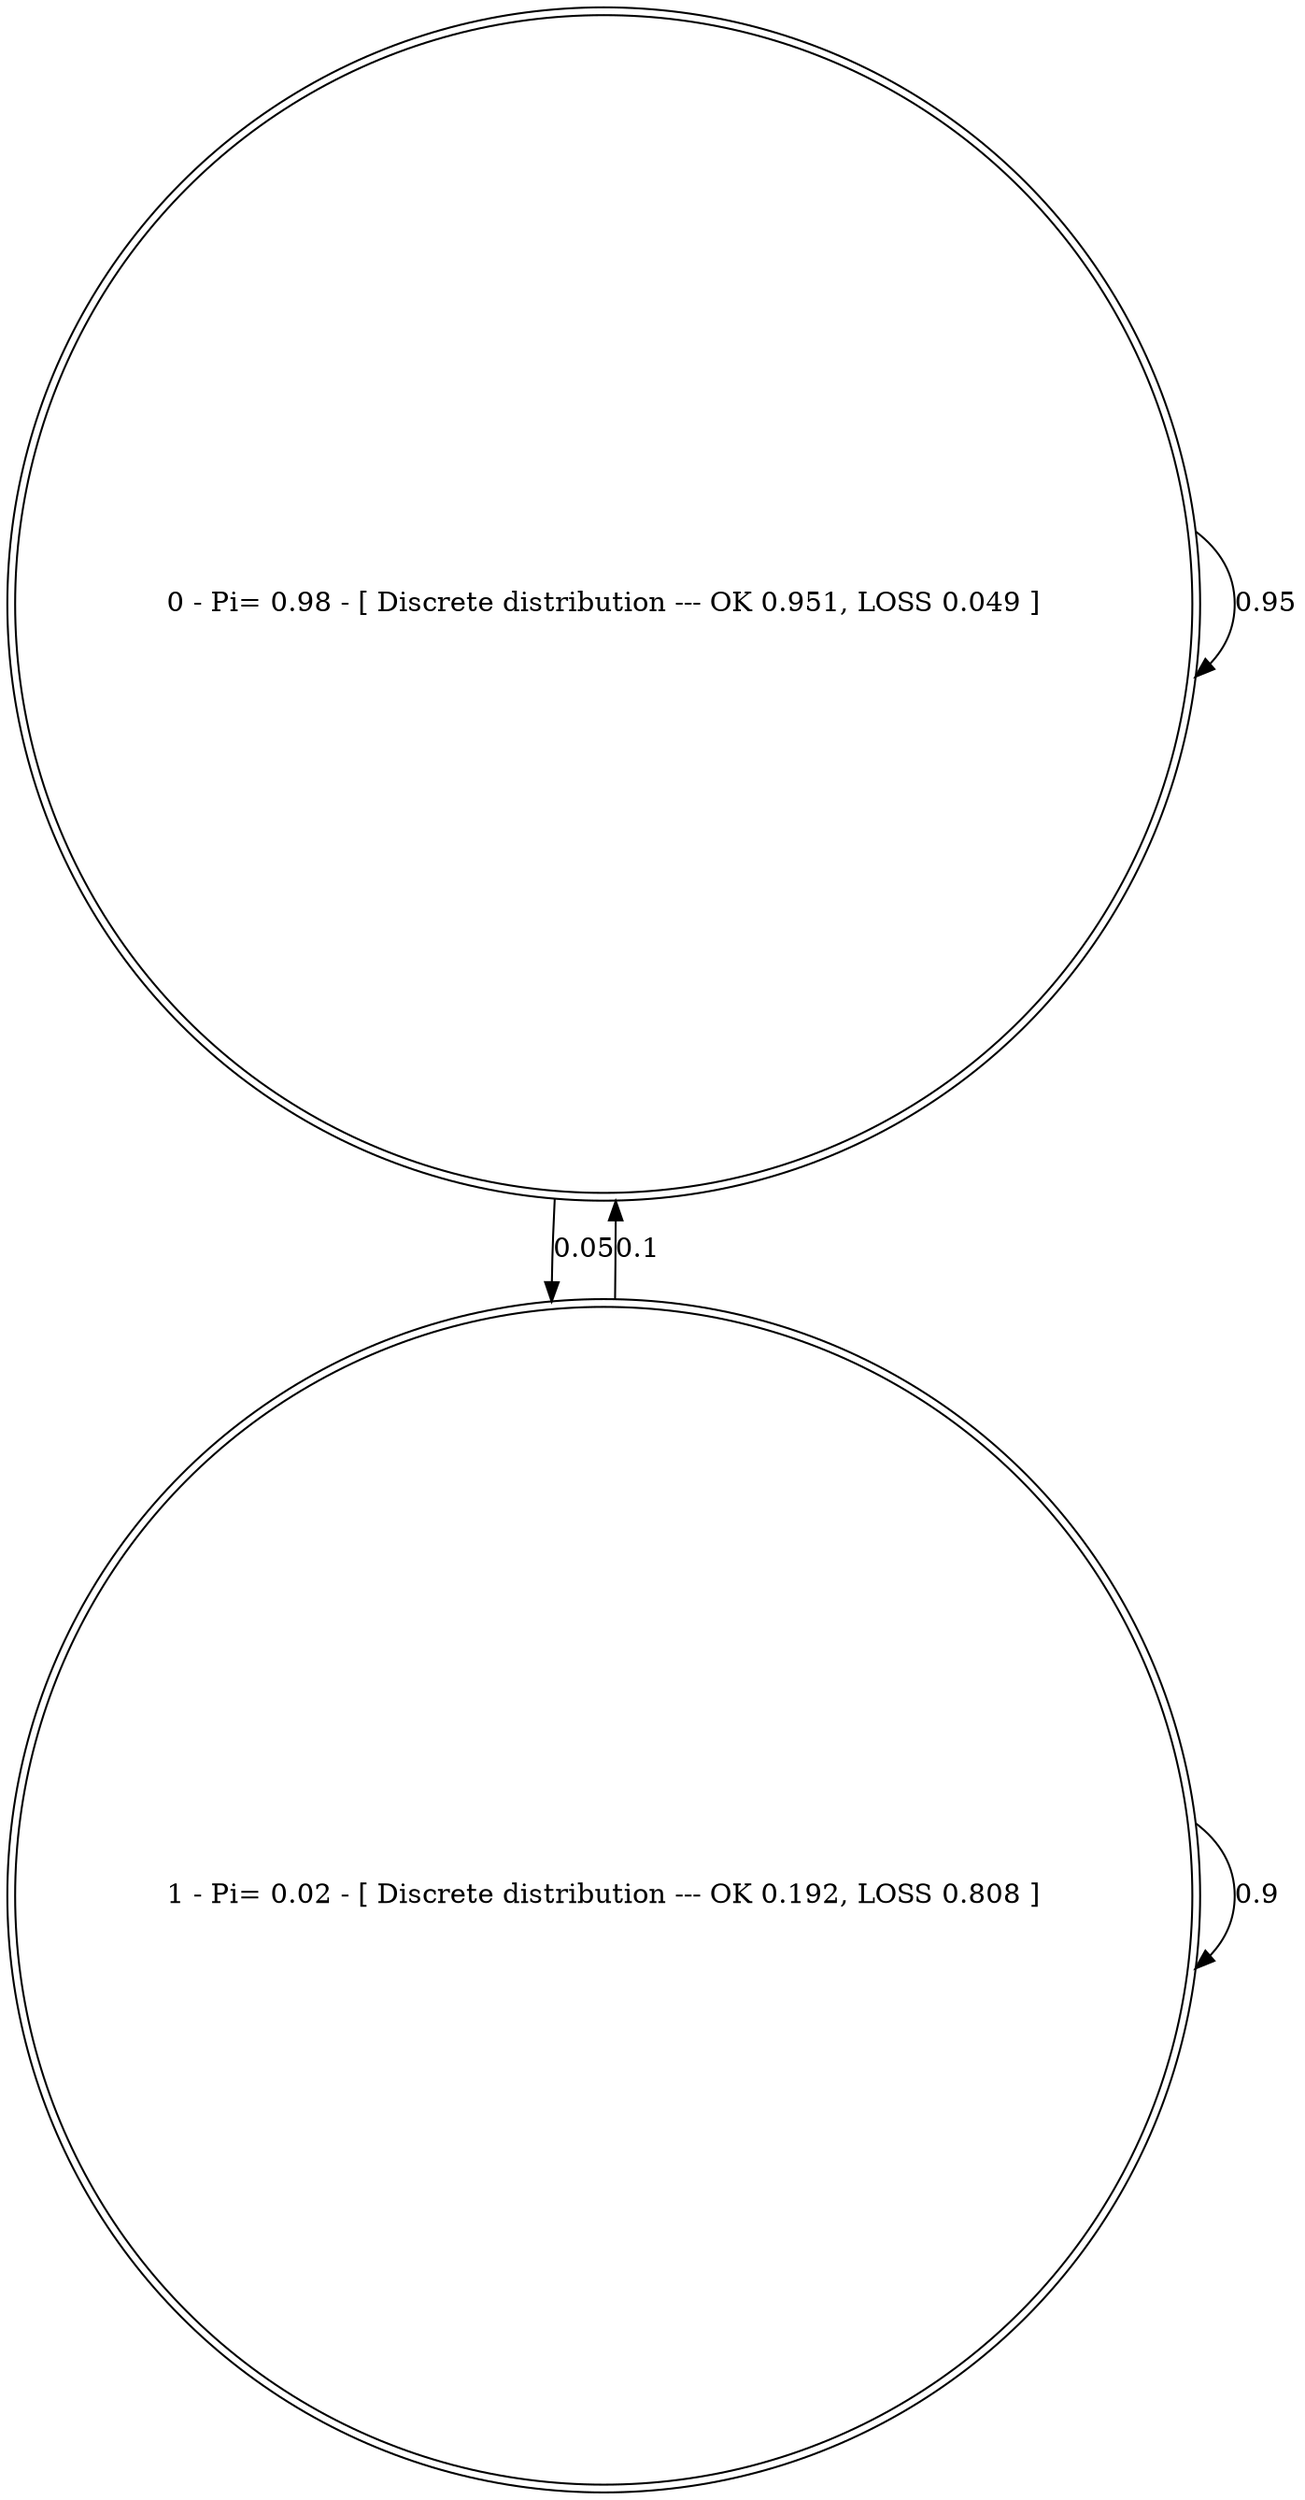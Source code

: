digraph G {
	0 -> 0 [label=0.95];
	0 -> 1 [label=0.05];
	1 -> 0 [label=0.1];
	1 -> 1 [label=0.9];
	0 [shape=doublecircle, label="0 - Pi= 0.98 - [ Discrete distribution --- OK 0.951, LOSS 0.049 ]"];
	1 [shape=doublecircle, label="1 - Pi= 0.02 - [ Discrete distribution --- OK 0.192, LOSS 0.808 ]"];
}

